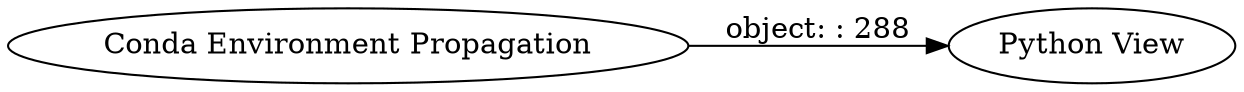 digraph {
	"3606187829521215952_40" [label="Conda Environment Propagation"]
	"3606187829521215952_39" [label="Python View"]
	"3606187829521215952_40" -> "3606187829521215952_39" [label="object: : 288"]
	rankdir=LR
}
